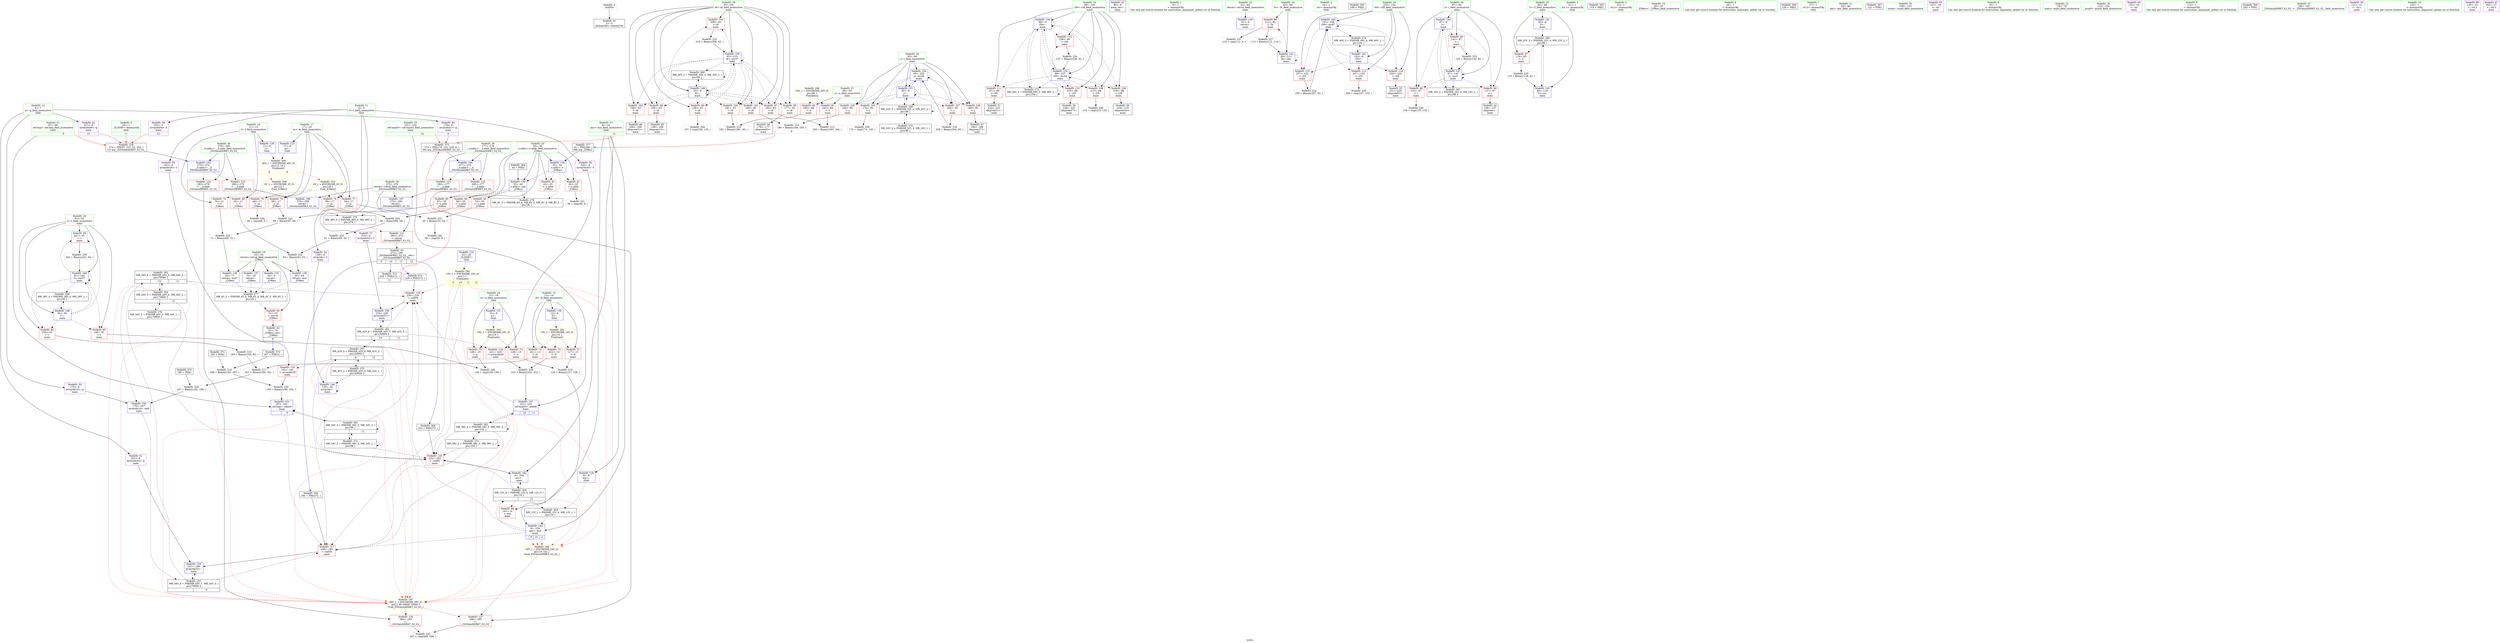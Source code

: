 digraph "SVFG" {
	label="SVFG";

	Node0x5634341278c0 [shape=record,color=grey,label="{NodeID: 0\nNullPtr}"];
	Node0x5634341278c0 -> Node0x56343414e6c0[style=solid];
	Node0x56343416ba00 [shape=record,color=black,label="{NodeID: 263\nMR_44V_4 = PHI(MR_44V_6, MR_44V_3, )\npts\{70000 \}\n|{|<s3>10|<s4>11}}"];
	Node0x56343416ba00 -> Node0x563434154690[style=dashed];
	Node0x56343416ba00 -> Node0x5634341560e0[style=dashed];
	Node0x56343416ba00 -> Node0x563434168900[style=dashed];
	Node0x56343416ba00:s3 -> Node0x563434173400[style=dashed,color=red];
	Node0x56343416ba00:s4 -> Node0x563434173400[style=dashed,color=red];
	Node0x56343414ed70 [shape=record,color=red,label="{NodeID: 97\n164\<--93\n\<--i8\nmain\n}"];
	Node0x56343414ed70 -> Node0x56343415a860[style=solid];
	Node0x56343413b9a0 [shape=record,color=green,label="{NodeID: 14\n11\<--12\nI\<--I_field_insensitive\nGlob }"];
	Node0x56343413b9a0 -> Node0x563434150dd0[style=solid];
	Node0x56343413b9a0 -> Node0x563434150ea0[style=solid];
	Node0x56343413b9a0 -> Node0x563434154ee0[style=solid];
	Node0x563434170000 [shape=record,color=black,label="{NodeID: 277\nMR_6V_3 = PHI(MR_6V_6, MR_6V_4, MR_6V_5, MR_6V_2, )\npts\{34 \}\n}"];
	Node0x563434170000 -> Node0x5634341516c0[style=dashed];
	Node0x56343414f8d0 [shape=record,color=red,label="{NodeID: 111\n231\<--99\n\<--i39\nmain\n}"];
	Node0x56343414f8d0 -> Node0x56343414ff30[style=solid];
	Node0x56343414dc30 [shape=record,color=green,label="{NodeID: 28\n91\<--92\nt\<--t_field_insensitive\nmain\n}"];
	Node0x56343414dc30 -> Node0x563434152150[style=solid];
	Node0x56343414dc30 -> Node0x563434152220[style=solid];
	Node0x56343414dc30 -> Node0x5634341522f0[style=solid];
	Node0x56343414dc30 -> Node0x563434155f40[style=solid];
	Node0x56343414dc30 -> Node0x563434156900[style=solid];
	Node0x56343418cf40 [shape=record,color=black,label="{NodeID: 374\n229 = PHI(272, )\n}"];
	Node0x56343418cf40 -> Node0x563434154690[style=solid];
	Node0x563434154b70 [shape=record,color=red,label="{NodeID: 125\n289\<--279\n\<--__b.addr\n_ZSt3minIiERKT_S2_S2_\n}"];
	Node0x563434154b70 -> Node0x563434156de0[style=solid];
	Node0x56343414e7c0 [shape=record,color=black,label="{NodeID: 42\n80\<--9\nmain_ret\<--\nmain\n}"];
	Node0x56343415b5e0 [shape=record,color=grey,label="{NodeID: 222\n71 = Binary(69, 70, )\n}"];
	Node0x56343415b5e0 -> Node0x5634341557f0[style=solid];
	Node0x5634341557f0 [shape=record,color=blue,label="{NodeID: 139\n33\<--71\nretval\<--mul7\n_Z3Reci\n}"];
	Node0x5634341557f0 -> Node0x563434170000[style=dashed];
	Node0x563434150340 [shape=record,color=purple,label="{NodeID: 56\n220\<--4\narrayidx45\<--f\nmain\n}"];
	Node0x563434150340 -> Node0x5634341545c0[style=solid];
	Node0x56343415cae0 [shape=record,color=grey,label="{NodeID: 236\n175 = cmp(174, 135, )\n}"];
	Node0x563434156350 [shape=record,color=blue,label="{NodeID: 153\n201\<--198\narrayidx32\<--\nmain\n}"];
	Node0x563434156350 -> Node0x563434169800[style=dashed];
	Node0x563434150ea0 [shape=record,color=red,label="{NodeID: 70\n70\<--11\n\<--I\n_Z3Reci\n}"];
	Node0x563434150ea0 -> Node0x56343415b5e0[style=solid];
	Node0x563434156eb0 [shape=record,color=blue,label="{NodeID: 167\n275\<--292\nretval\<--\n_ZSt3minIiERKT_S2_S2_\n}"];
	Node0x563434156eb0 -> Node0x563434170a00[style=dashed];
	Node0x563434151a00 [shape=record,color=red,label="{NodeID: 84\n58\<--35\n\<--x.addr\n_Z3Reci\n}"];
	Node0x563434151a00 -> Node0x56343415c060[style=solid];
	Node0x56343413bb60 [shape=record,color=green,label="{NodeID: 1\n9\<--1\n\<--dummyObj\nCan only get source location for instruction, argument, global var or function.}"];
	Node0x56343416bf00 [shape=record,color=black,label="{NodeID: 264\nMR_12V_2 = PHI(MR_12V_4, MR_12V_1, )\npts\{10 \}\n}"];
	Node0x56343416bf00 -> Node0x563434155c00[style=dashed];
	Node0x56343414ee40 [shape=record,color=red,label="{NodeID: 98\n168\<--93\n\<--i8\nmain\n}"];
	Node0x56343414ee40 -> Node0x56343414ea30[style=solid];
	Node0x56343414d260 [shape=record,color=green,label="{NodeID: 15\n13\<--14\nD\<--D_field_insensitive\nGlob }"];
	Node0x56343414d260 -> Node0x563434150f70[style=solid];
	Node0x56343414d260 -> Node0x563434151040[style=solid];
	Node0x56343414d260 -> Node0x563434151110[style=solid];
	Node0x56343414d260 -> Node0x563434154fe0[style=solid];
	Node0x563434170500 [shape=record,color=black,label="{NodeID: 278\nMR_8V_3 = PHI(MR_8V_4, MR_8V_4, MR_8V_4, MR_8V_2, )\npts\{36 \}\n}"];
	Node0x56343414f9a0 [shape=record,color=red,label="{NodeID: 112\n236\<--99\n\<--i39\nmain\n}"];
	Node0x56343414f9a0 -> Node0x56343415c7e0[style=solid];
	Node0x56343414dd00 [shape=record,color=green,label="{NodeID: 29\n93\<--94\ni8\<--i8_field_insensitive\nmain\n}"];
	Node0x56343414dd00 -> Node0x56343414eca0[style=solid];
	Node0x56343414dd00 -> Node0x56343414ed70[style=solid];
	Node0x56343414dd00 -> Node0x56343414ee40[style=solid];
	Node0x56343414dd00 -> Node0x56343414ef10[style=solid];
	Node0x56343414dd00 -> Node0x56343414efe0[style=solid];
	Node0x56343414dd00 -> Node0x56343414f0b0[style=solid];
	Node0x56343414dd00 -> Node0x56343414f180[style=solid];
	Node0x56343414dd00 -> Node0x56343414f250[style=solid];
	Node0x56343414dd00 -> Node0x563434156010[style=solid];
	Node0x56343414dd00 -> Node0x5634341564f0[style=solid];
	Node0x56343418d080 [shape=record,color=black,label="{NodeID: 375\n273 = PHI(179, 101, 228, 8, )\n0th arg _ZSt3minIiERKT_S2_S2_ }"];
	Node0x56343418d080 -> Node0x563434156c40[style=solid];
	Node0x5634341738f0 [shape=record,color=yellow,style=double,label="{NodeID: 292\n14V_1 = ENCHI(MR_14V_0)\npts\{14 \}\nFun[main]}"];
	Node0x5634341738f0 -> Node0x563434150f70[style=dashed];
	Node0x5634341738f0 -> Node0x563434151040[style=dashed];
	Node0x5634341738f0 -> Node0x563434151110[style=dashed];
	Node0x563434154c40 [shape=record,color=red,label="{NodeID: 126\n284\<--283\n\<--\n_ZSt3minIiERKT_S2_S2_\n}"];
	Node0x563434154c40 -> Node0x56343415d560[style=solid];
	Node0x56343414e890 [shape=record,color=black,label="{NodeID: 43\n31\<--74\n_Z3Reci_ret\<--\n_Z3Reci\n|{<s0>8}}"];
	Node0x56343414e890:s0 -> Node0x56343418cc30[style=solid,color=blue];
	Node0x56343415b760 [shape=record,color=grey,label="{NodeID: 223\n210 = Binary(209, 62, )\n}"];
	Node0x56343415b760 -> Node0x5634341564f0[style=solid];
	Node0x5634341558c0 [shape=record,color=blue,label="{NodeID: 140\n81\<--9\nretval\<--\nmain\n}"];
	Node0x563434150410 [shape=record,color=purple,label="{NodeID: 57\n233\<--4\narrayidx52\<--f\nmain\n}"];
	Node0x563434150410 -> Node0x563434156760[style=solid];
	Node0x56343415cc60 [shape=record,color=grey,label="{NodeID: 237\n116 = cmp(112, 9, )\n}"];
	Node0x563434156420 [shape=record,color=blue,label="{NodeID: 154\n95\<--205\nj\<--inc34\nmain\n}"];
	Node0x563434156420 -> Node0x56343414f320[style=dashed];
	Node0x563434156420 -> Node0x56343414f3f0[style=dashed];
	Node0x563434156420 -> Node0x56343414f4c0[style=dashed];
	Node0x563434156420 -> Node0x56343414f590[style=dashed];
	Node0x563434156420 -> Node0x5634341561b0[style=dashed];
	Node0x563434156420 -> Node0x563434156420[style=dashed];
	Node0x563434156420 -> Node0x563434167000[style=dashed];
	Node0x563434150f70 [shape=record,color=red,label="{NodeID: 71\n127\<--13\n\<--D\nmain\n}"];
	Node0x563434150f70 -> Node0x56343415b160[style=solid];
	Node0x563434151ad0 [shape=record,color=red,label="{NodeID: 85\n67\<--35\n\<--x.addr\n_Z3Reci\n}"];
	Node0x563434151ad0 -> Node0x56343415b460[style=solid];
	Node0x56343413b5b0 [shape=record,color=green,label="{NodeID: 2\n19\<--1\n.str\<--dummyObj\nGlob }"];
	Node0x56343414ef10 [shape=record,color=red,label="{NodeID: 99\n177\<--93\n\<--i8\nmain\n}"];
	Node0x56343414ef10 -> Node0x56343414eb00[style=solid];
	Node0x56343414d2f0 [shape=record,color=green,label="{NodeID: 16\n15\<--16\nn\<--n_field_insensitive\nGlob }"];
	Node0x56343414d2f0 -> Node0x5634341511e0[style=solid];
	Node0x56343414d2f0 -> Node0x5634341512b0[style=solid];
	Node0x56343414d2f0 -> Node0x5634341550e0[style=solid];
	Node0x563433ec6de0 [shape=record,color=black,label="{NodeID: 362\n108 = PHI()\n}"];
	Node0x563434170a00 [shape=record,color=black,label="{NodeID: 279\nMR_48V_3 = PHI(MR_48V_4, MR_48V_2, )\npts\{276 \}\n}"];
	Node0x563434170a00 -> Node0x563434154830[style=dashed];
	Node0x56343414fa70 [shape=record,color=red,label="{NodeID: 113\n247\<--103\n\<--i59\nmain\n}"];
	Node0x56343414fa70 -> Node0x56343415d860[style=solid];
	Node0x56343414ddd0 [shape=record,color=green,label="{NodeID: 30\n95\<--96\nj\<--j_field_insensitive\nmain\n}"];
	Node0x56343414ddd0 -> Node0x56343414f320[style=solid];
	Node0x56343414ddd0 -> Node0x56343414f3f0[style=solid];
	Node0x56343414ddd0 -> Node0x56343414f4c0[style=solid];
	Node0x56343414ddd0 -> Node0x56343414f590[style=solid];
	Node0x56343414ddd0 -> Node0x5634341561b0[style=solid];
	Node0x56343414ddd0 -> Node0x563434156420[style=solid];
	Node0x56343418d430 [shape=record,color=black,label="{NodeID: 376\n274 = PHI(97, 227, 25, 252, )\n1st arg _ZSt3minIiERKT_S2_S2_ }"];
	Node0x56343418d430 -> Node0x563434156d10[style=solid];
	Node0x5634341739d0 [shape=record,color=yellow,style=double,label="{NodeID: 293\n16V_1 = ENCHI(MR_16V_0)\npts\{16 \}\nFun[main]}"];
	Node0x5634341739d0 -> Node0x5634341511e0[style=dashed];
	Node0x5634341739d0 -> Node0x5634341512b0[style=dashed];
	Node0x563434154d10 [shape=record,color=red,label="{NodeID: 127\n286\<--285\n\<--\n_ZSt3minIiERKT_S2_S2_\n}"];
	Node0x563434154d10 -> Node0x56343415d560[style=solid];
	Node0x56343414e960 [shape=record,color=black,label="{NodeID: 44\n138\<--137\nidxprom\<--\nmain\n}"];
	Node0x56343415b8e0 [shape=record,color=grey,label="{NodeID: 224\n258 = Binary(257, 62, )\n}"];
	Node0x56343415b8e0 -> Node0x563434156b70[style=solid];
	Node0x563434155990 [shape=record,color=blue,label="{NodeID: 141\n85\<--9\nT\<--\nmain\n}"];
	Node0x563434155990 -> Node0x56343416c900[style=dashed];
	Node0x5634341504e0 [shape=record,color=purple,label="{NodeID: 58\n252\<--4\narrayidx64\<--f\nmain\n|{<s0>12}}"];
	Node0x5634341504e0:s0 -> Node0x56343418d430[style=solid,color=red];
	Node0x56343415cde0 [shape=record,color=grey,label="{NodeID: 238\n216 = cmp(215, 135, )\n}"];
	Node0x5634341564f0 [shape=record,color=blue,label="{NodeID: 155\n93\<--210\ni8\<--inc37\nmain\n}"];
	Node0x5634341564f0 -> Node0x56343414eca0[style=dashed];
	Node0x5634341564f0 -> Node0x56343414ed70[style=dashed];
	Node0x5634341564f0 -> Node0x56343414ee40[style=dashed];
	Node0x5634341564f0 -> Node0x56343414ef10[style=dashed];
	Node0x5634341564f0 -> Node0x56343414efe0[style=dashed];
	Node0x5634341564f0 -> Node0x56343414f0b0[style=dashed];
	Node0x5634341564f0 -> Node0x56343414f180[style=dashed];
	Node0x5634341564f0 -> Node0x56343414f250[style=dashed];
	Node0x5634341564f0 -> Node0x563434156010[style=dashed];
	Node0x5634341564f0 -> Node0x5634341564f0[style=dashed];
	Node0x5634341564f0 -> Node0x56343416d800[style=dashed];
	Node0x563434151040 [shape=record,color=red,label="{NodeID: 72\n161\<--13\n\<--D\nmain\n}"];
	Node0x563434151040 -> Node0x56343415ae60[style=solid];
	Node0x563434151ba0 [shape=record,color=red,label="{NodeID: 86\n112\<--83\n\<--Te\nmain\n}"];
	Node0x563434151ba0 -> Node0x56343415bd60[style=solid];
	Node0x563434151ba0 -> Node0x56343415cc60[style=solid];
	Node0x56343413b2f0 [shape=record,color=green,label="{NodeID: 3\n21\<--1\n.str.1\<--dummyObj\nGlob }"];
	Node0x56343416c900 [shape=record,color=black,label="{NodeID: 266\nMR_22V_3 = PHI(MR_22V_4, MR_22V_2, )\npts\{86 \}\n}"];
	Node0x56343416c900 -> Node0x563434151c70[style=dashed];
	Node0x56343416c900 -> Node0x563434155b30[style=dashed];
	Node0x56343414efe0 [shape=record,color=red,label="{NodeID: 100\n181\<--93\n\<--i8\nmain\n}"];
	Node0x56343414efe0 -> Node0x56343415a6e0[style=solid];
	Node0x56343414d380 [shape=record,color=green,label="{NodeID: 17\n17\<--18\nm\<--m_field_insensitive\nGlob }"];
	Node0x56343414d380 -> Node0x563434151380[style=solid];
	Node0x56343414d380 -> Node0x563434151450[style=solid];
	Node0x56343414d380 -> Node0x563434151520[style=solid];
	Node0x56343414d380 -> Node0x5634341515f0[style=solid];
	Node0x56343414d380 -> Node0x5634341551e0[style=solid];
	Node0x56343418c2d0 [shape=record,color=black,label="{NodeID: 363\n153 = PHI()\n}"];
	Node0x56343414fb40 [shape=record,color=red,label="{NodeID: 114\n250\<--103\n\<--i59\nmain\n}"];
	Node0x56343414fb40 -> Node0x563434150000[style=solid];
	Node0x56343414dea0 [shape=record,color=green,label="{NodeID: 31\n97\<--98\nref.tmp\<--ref.tmp_field_insensitive\nmain\n|{|<s1>9}}"];
	Node0x56343414dea0 -> Node0x563434156280[style=solid];
	Node0x56343414dea0:s1 -> Node0x56343418d430[style=solid,color=red];
	Node0x56343418d630 [shape=record,color=black,label="{NodeID: 377\n32 = PHI(186, )\n0th arg _Z3Reci }"];
	Node0x56343418d630 -> Node0x5634341553e0[style=solid];
	Node0x563434154de0 [shape=record,color=blue,label="{NodeID: 128\n8\<--9\nans\<--\nGlob }"];
	Node0x563434154de0 -> Node0x56343416bf00[style=dashed];
	Node0x56343414ea30 [shape=record,color=black,label="{NodeID: 45\n169\<--168\nidxprom15\<--\nmain\n}"];
	Node0x5634341746f0 [shape=record,color=yellow,style=double,label="{NodeID: 308\n46V_1 = ENCHI(MR_46V_0)\npts\{12 18 \}\nFun[main]|{<s0>8|<s1>8}}"];
	Node0x5634341746f0:s0 -> Node0x56343416ac00[style=dashed,color=red];
	Node0x5634341746f0:s1 -> Node0x56343416ad10[style=dashed,color=red];
	Node0x56343415ba60 [shape=record,color=grey,label="{NodeID: 225\n193 = Binary(188, 192, )\n}"];
	Node0x56343415ba60 -> Node0x563434156280[style=solid];
	Node0x563434155a60 [shape=record,color=blue,label="{NodeID: 142\n83\<--113\nTe\<--dec\nmain\n}"];
	Node0x563434155a60 -> Node0x563434151ba0[style=dashed];
	Node0x563434155a60 -> Node0x563434155a60[style=dashed];
	Node0x5634341505b0 [shape=record,color=purple,label="{NodeID: 59\n170\<--6\narrayidx16\<--g\nmain\n}"];
	Node0x5634341505b0 -> Node0x5634341560e0[style=solid];
	Node0x56343415cf60 [shape=record,color=grey,label="{NodeID: 239\n134 = cmp(133, 135, )\n}"];
	Node0x5634341565c0 [shape=record,color=blue,label="{NodeID: 156\n99\<--9\ni39\<--\nmain\n}"];
	Node0x5634341565c0 -> Node0x56343414f660[style=dashed];
	Node0x5634341565c0 -> Node0x56343414f730[style=dashed];
	Node0x5634341565c0 -> Node0x56343414f800[style=dashed];
	Node0x5634341565c0 -> Node0x56343414f8d0[style=dashed];
	Node0x5634341565c0 -> Node0x56343414f9a0[style=dashed];
	Node0x5634341565c0 -> Node0x5634341565c0[style=dashed];
	Node0x5634341565c0 -> Node0x563434156830[style=dashed];
	Node0x5634341565c0 -> Node0x56343416e700[style=dashed];
	Node0x563434151110 [shape=record,color=red,label="{NodeID: 73\n222\<--13\n\<--D\nmain\n}"];
	Node0x563434151110 -> Node0x56343415bee0[style=solid];
	Node0x563434168400 [shape=record,color=black,label="{NodeID: 253\nMR_42V_5 = PHI(MR_42V_6, MR_42V_3, )\npts\{50000 \}\n|{|<s5>9|<s6>12}}"];
	Node0x563434168400 -> Node0x563434154420[style=dashed];
	Node0x563434168400 -> Node0x5634341544f0[style=dashed];
	Node0x563434168400 -> Node0x563434154760[style=dashed];
	Node0x563434168400 -> Node0x56343416f600[style=dashed];
	Node0x563434168400 -> Node0x563434171900[style=dashed];
	Node0x563434168400:s5 -> Node0x563434173400[style=dashed,color=red];
	Node0x563434168400:s6 -> Node0x563434173400[style=dashed,color=red];
	Node0x563434151c70 [shape=record,color=red,label="{NodeID: 87\n118\<--85\n\<--T\nmain\n}"];
	Node0x563434151c70 -> Node0x56343415b2e0[style=solid];
	Node0x56343413b380 [shape=record,color=green,label="{NodeID: 4\n23\<--1\n.str.2\<--dummyObj\nGlob }"];
	Node0x56343416ce00 [shape=record,color=black,label="{NodeID: 267\nMR_24V_2 = PHI(MR_24V_4, MR_24V_1, )\npts\{88 \}\n}"];
	Node0x56343416ce00 -> Node0x563434155cd0[style=dashed];
	Node0x56343414f0b0 [shape=record,color=red,label="{NodeID: 101\n185\<--93\n\<--i8\nmain\n}"];
	Node0x56343414f0b0 -> Node0x56343415a9e0[style=solid];
	Node0x56343414d410 [shape=record,color=green,label="{NodeID: 18\n29\<--30\n_Z3Reci\<--_Z3Reci_field_insensitive\n}"];
	Node0x56343418c3d0 [shape=record,color=black,label="{NodeID: 364\n44 = PHI()\n}"];
	Node0x56343418c3d0 -> Node0x563434155580[style=solid];
	Node0x563434171400 [shape=record,color=black,label="{NodeID: 281\nMR_38V_4 = PHI(MR_38V_5, MR_38V_3, )\npts\{102 \}\n}"];
	Node0x563434171400 -> Node0x5634341544f0[style=dashed];
	Node0x563434171400 -> Node0x563434154760[style=dashed];
	Node0x563434171400 -> Node0x563434156690[style=dashed];
	Node0x563434171400 -> Node0x56343416ec00[style=dashed];
	Node0x563434171400 -> Node0x563434171400[style=dashed];
	Node0x56343414fc10 [shape=record,color=red,label="{NodeID: 115\n257\<--103\n\<--i59\nmain\n}"];
	Node0x56343414fc10 -> Node0x56343415b8e0[style=solid];
	Node0x56343414df70 [shape=record,color=green,label="{NodeID: 32\n99\<--100\ni39\<--i39_field_insensitive\nmain\n}"];
	Node0x56343414df70 -> Node0x56343414f660[style=solid];
	Node0x56343414df70 -> Node0x56343414f730[style=solid];
	Node0x56343414df70 -> Node0x56343414f800[style=solid];
	Node0x56343414df70 -> Node0x56343414f8d0[style=solid];
	Node0x56343414df70 -> Node0x56343414f9a0[style=solid];
	Node0x56343414df70 -> Node0x5634341565c0[style=solid];
	Node0x56343414df70 -> Node0x563434156830[style=solid];
	Node0x56343415a6e0 [shape=record,color=grey,label="{NodeID: 212\n182 = Binary(180, 181, )\n}"];
	Node0x563434154ee0 [shape=record,color=blue,label="{NodeID: 129\n11\<--9\nI\<--\nGlob }"];
	Node0x563434154ee0 -> Node0x5634341746f0[style=dashed];
	Node0x56343414eb00 [shape=record,color=black,label="{NodeID: 46\n178\<--177\nidxprom20\<--\nmain\n}"];
	Node0x56343416ac00 [shape=record,color=yellow,style=double,label="{NodeID: 309\n2V_1 = ENCHI(MR_2V_0)\npts\{12 \}\nFun[_Z3Reci]}"];
	Node0x56343416ac00 -> Node0x563434150dd0[style=dashed];
	Node0x56343416ac00 -> Node0x563434150ea0[style=dashed];
	Node0x56343415bbe0 [shape=record,color=grey,label="{NodeID: 226\n167 = Binary(162, 166, )\n}"];
	Node0x56343415bbe0 -> Node0x5634341560e0[style=solid];
	Node0x563434155b30 [shape=record,color=blue,label="{NodeID: 143\n85\<--119\nT\<--inc\nmain\n}"];
	Node0x563434155b30 -> Node0x56343416c900[style=dashed];
	Node0x563434150680 [shape=record,color=purple,label="{NodeID: 60\n179\<--6\narrayidx21\<--g\nmain\n|{<s0>9}}"];
	Node0x563434150680:s0 -> Node0x56343418d080[style=solid,color=red];
	Node0x56343415d0e0 [shape=record,color=grey,label="{NodeID: 240\n49 = cmp(48, 9, )\n}"];
	Node0x563434156690 [shape=record,color=blue,label="{NodeID: 157\n101\<--223\nref.tmp43\<--add46\nmain\n|{|<s2>10|<s3>11}}"];
	Node0x563434156690 -> Node0x563434154690[style=dashed];
	Node0x563434156690 -> Node0x563434171400[style=dashed];
	Node0x563434156690:s2 -> Node0x563434173320[style=dashed,color=red];
	Node0x563434156690:s3 -> Node0x563434173320[style=dashed,color=red];
	Node0x5634341511e0 [shape=record,color=red,label="{NodeID: 74\n128\<--15\n\<--n\nmain\n}"];
	Node0x5634341511e0 -> Node0x56343415b160[style=solid];
	Node0x563434168900 [shape=record,color=black,label="{NodeID: 254\nMR_44V_3 = PHI(MR_44V_4, MR_44V_2, )\npts\{70000 \}\n|{|<s3>12}}"];
	Node0x563434168900 -> Node0x563434154760[style=dashed];
	Node0x563434168900 -> Node0x56343416ba00[style=dashed];
	Node0x563434168900 -> Node0x56343416fb00[style=dashed];
	Node0x563434168900:s3 -> Node0x563434173400[style=dashed,color=red];
	Node0x563434151d40 [shape=record,color=red,label="{NodeID: 88\n133\<--87\n\<--i\nmain\n}"];
	Node0x563434151d40 -> Node0x56343415cf60[style=solid];
	Node0x56343413b410 [shape=record,color=green,label="{NodeID: 5\n25\<--1\n_ZL3INF\<--dummyObj\nGlob |{<s0>11}}"];
	Node0x56343413b410:s0 -> Node0x56343418d430[style=solid,color=red];
	Node0x56343416d300 [shape=record,color=black,label="{NodeID: 268\nMR_28V_2 = PHI(MR_28V_4, MR_28V_1, )\npts\{92 \}\n}"];
	Node0x56343416d300 -> Node0x563434155f40[style=dashed];
	Node0x56343414f180 [shape=record,color=red,label="{NodeID: 102\n199\<--93\n\<--i8\nmain\n}"];
	Node0x56343414f180 -> Node0x56343414fcc0[style=solid];
	Node0x56343414d4e0 [shape=record,color=green,label="{NodeID: 19\n33\<--34\nretval\<--retval_field_insensitive\n_Z3Reci\n}"];
	Node0x56343414d4e0 -> Node0x5634341516c0[style=solid];
	Node0x56343414d4e0 -> Node0x5634341554b0[style=solid];
	Node0x56343414d4e0 -> Node0x563434155650[style=solid];
	Node0x56343414d4e0 -> Node0x563434155720[style=solid];
	Node0x56343414d4e0 -> Node0x5634341557f0[style=solid];
	Node0x56343418c530 [shape=record,color=black,label="{NodeID: 365\n195 = PHI(272, )\n}"];
	Node0x56343418c530 -> Node0x5634341544f0[style=solid];
	Node0x563434171900 [shape=record,color=black,label="{NodeID: 282\nMR_42V_6 = PHI(MR_42V_7, MR_42V_5, )\npts\{50000 \}\n|{|<s4>10|<s5>11}}"];
	Node0x563434171900 -> Node0x5634341545c0[style=dashed];
	Node0x563434171900 -> Node0x563434154690[style=dashed];
	Node0x563434171900 -> Node0x563434156760[style=dashed];
	Node0x563434171900 -> Node0x563434168400[style=dashed];
	Node0x563434171900:s4 -> Node0x563434173400[style=dashed,color=red];
	Node0x563434171900:s5 -> Node0x563434173400[style=dashed,color=red];
	Node0x563434154420 [shape=record,color=red,label="{NodeID: 116\n192\<--191\n\<--arrayidx28\nmain\n}"];
	Node0x563434154420 -> Node0x56343415ba60[style=solid];
	Node0x56343414e040 [shape=record,color=green,label="{NodeID: 33\n101\<--102\nref.tmp43\<--ref.tmp43_field_insensitive\nmain\n|{|<s1>10}}"];
	Node0x56343414e040 -> Node0x563434156690[style=solid];
	Node0x56343414e040:s1 -> Node0x56343418d080[style=solid,color=red];
	Node0x56343415a860 [shape=record,color=grey,label="{NodeID: 213\n165 = Binary(163, 164, )\n}"];
	Node0x563434154fe0 [shape=record,color=blue,label="{NodeID: 130\n13\<--9\nD\<--\nGlob }"];
	Node0x563434154fe0 -> Node0x5634341738f0[style=dashed];
	Node0x56343414ebd0 [shape=record,color=black,label="{NodeID: 47\n190\<--189\nidxprom27\<--\nmain\n}"];
	Node0x56343416ad10 [shape=record,color=yellow,style=double,label="{NodeID: 310\n4V_1 = ENCHI(MR_4V_0)\npts\{18 \}\nFun[_Z3Reci]}"];
	Node0x56343416ad10 -> Node0x563434151380[style=dashed];
	Node0x56343416ad10 -> Node0x563434151450[style=dashed];
	Node0x56343416ad10 -> Node0x563434151520[style=dashed];
	Node0x56343416ad10 -> Node0x5634341515f0[style=dashed];
	Node0x56343415bd60 [shape=record,color=grey,label="{NodeID: 227\n113 = Binary(112, 114, )\n}"];
	Node0x56343415bd60 -> Node0x563434155a60[style=solid];
	Node0x563434155c00 [shape=record,color=blue,label="{NodeID: 144\n8\<--129\nans\<--mul\nmain\n|{|<s3>9|<s4>10|<s5>11}}"];
	Node0x563434155c00 -> Node0x5634341544f0[style=dashed];
	Node0x563434155c00 -> Node0x563434154690[style=dashed];
	Node0x563434155c00 -> Node0x563434169d00[style=dashed];
	Node0x563434155c00:s3 -> Node0x563434173320[style=dashed,color=red];
	Node0x563434155c00:s4 -> Node0x563434173320[style=dashed,color=red];
	Node0x563434155c00:s5 -> Node0x563434173320[style=dashed,color=red];
	Node0x563434150750 [shape=record,color=purple,label="{NodeID: 61\n201\<--6\narrayidx32\<--g\nmain\n}"];
	Node0x563434150750 -> Node0x563434156350[style=solid];
	Node0x56343415d260 [shape=record,color=grey,label="{NodeID: 241\n39 = cmp(38, 9, )\n}"];
	Node0x563434156760 [shape=record,color=blue,label="{NodeID: 158\n233\<--230\narrayidx52\<--\nmain\n}"];
	Node0x563434156760 -> Node0x563434171900[style=dashed];
	Node0x5634341512b0 [shape=record,color=red,label="{NodeID: 75\n149\<--15\n\<--n\nmain\n}"];
	Node0x5634341512b0 -> Node0x56343415d9e0[style=solid];
	Node0x563434151e10 [shape=record,color=red,label="{NodeID: 89\n137\<--87\n\<--i\nmain\n}"];
	Node0x563434151e10 -> Node0x56343414e960[style=solid];
	Node0x563434139fd0 [shape=record,color=green,label="{NodeID: 6\n26\<--1\n\<--dummyObj\nCan only get source location for instruction, argument, global var or function.}"];
	Node0x56343416d800 [shape=record,color=black,label="{NodeID: 269\nMR_30V_2 = PHI(MR_30V_3, MR_30V_1, )\npts\{94 \}\n}"];
	Node0x56343416d800 -> Node0x563434156010[style=dashed];
	Node0x56343416d800 -> Node0x56343416d800[style=dashed];
	Node0x56343414f250 [shape=record,color=red,label="{NodeID: 103\n209\<--93\n\<--i8\nmain\n}"];
	Node0x56343414f250 -> Node0x56343415b760[style=solid];
	Node0x56343414d5b0 [shape=record,color=green,label="{NodeID: 20\n35\<--36\nx.addr\<--x.addr_field_insensitive\n_Z3Reci\n}"];
	Node0x56343414d5b0 -> Node0x563434151790[style=solid];
	Node0x56343414d5b0 -> Node0x563434151860[style=solid];
	Node0x56343414d5b0 -> Node0x563434151930[style=solid];
	Node0x56343414d5b0 -> Node0x563434151a00[style=solid];
	Node0x56343414d5b0 -> Node0x563434151ad0[style=solid];
	Node0x56343414d5b0 -> Node0x5634341553e0[style=solid];
	Node0x56343414d5b0 -> Node0x563434155580[style=solid];
	Node0x56343418c6c0 [shape=record,color=black,label="{NodeID: 366\n126 = PHI()\n}"];
	Node0x5634341544f0 [shape=record,color=red,label="{NodeID: 117\n198\<--195\n\<--call30\nmain\n}"];
	Node0x5634341544f0 -> Node0x563434156350[style=solid];
	Node0x56343414e110 [shape=record,color=green,label="{NodeID: 34\n103\<--104\ni59\<--i59_field_insensitive\nmain\n}"];
	Node0x56343414e110 -> Node0x56343414fa70[style=solid];
	Node0x56343414e110 -> Node0x56343414fb40[style=solid];
	Node0x56343414e110 -> Node0x56343414fc10[style=solid];
	Node0x56343414e110 -> Node0x5634341569d0[style=solid];
	Node0x56343414e110 -> Node0x563434156b70[style=solid];
	Node0x56343415a9e0 [shape=record,color=grey,label="{NodeID: 214\n186 = Binary(184, 185, )\n|{<s0>8}}"];
	Node0x56343415a9e0:s0 -> Node0x56343418d630[style=solid,color=red];
	Node0x5634341550e0 [shape=record,color=blue,label="{NodeID: 131\n15\<--9\nn\<--\nGlob }"];
	Node0x5634341550e0 -> Node0x5634341739d0[style=dashed];
	Node0x56343414fcc0 [shape=record,color=black,label="{NodeID: 48\n200\<--199\nidxprom31\<--\nmain\n}"];
	Node0x56343415bee0 [shape=record,color=grey,label="{NodeID: 228\n223 = Binary(221, 222, )\n}"];
	Node0x56343415bee0 -> Node0x563434156690[style=solid];
	Node0x563434155cd0 [shape=record,color=blue,label="{NodeID: 145\n87\<--9\ni\<--\nmain\n}"];
	Node0x563434155cd0 -> Node0x563434151d40[style=dashed];
	Node0x563434155cd0 -> Node0x563434151e10[style=dashed];
	Node0x563434155cd0 -> Node0x563434151ee0[style=dashed];
	Node0x563434155cd0 -> Node0x563434155e70[style=dashed];
	Node0x563434155cd0 -> Node0x56343416ce00[style=dashed];
	Node0x563434150820 [shape=record,color=purple,label="{NodeID: 62\n227\<--6\narrayidx48\<--g\nmain\n|{<s0>10}}"];
	Node0x563434150820:s0 -> Node0x56343418d430[style=solid,color=red];
	Node0x56343415d3e0 [shape=record,color=grey,label="{NodeID: 242\n56 = cmp(55, 9, )\n}"];
	Node0x563434156830 [shape=record,color=blue,label="{NodeID: 159\n99\<--237\ni39\<--inc54\nmain\n}"];
	Node0x563434156830 -> Node0x56343414f660[style=dashed];
	Node0x563434156830 -> Node0x56343414f730[style=dashed];
	Node0x563434156830 -> Node0x56343414f800[style=dashed];
	Node0x563434156830 -> Node0x56343414f8d0[style=dashed];
	Node0x563434156830 -> Node0x56343414f9a0[style=dashed];
	Node0x563434156830 -> Node0x5634341565c0[style=dashed];
	Node0x563434156830 -> Node0x563434156830[style=dashed];
	Node0x563434156830 -> Node0x56343416e700[style=dashed];
	Node0x563434151380 [shape=record,color=red,label="{NodeID: 76\n48\<--17\n\<--m\n_Z3Reci\n}"];
	Node0x563434151380 -> Node0x56343415d0e0[style=solid];
	Node0x563434151ee0 [shape=record,color=red,label="{NodeID: 90\n142\<--87\n\<--i\nmain\n}"];
	Node0x563434151ee0 -> Node0x56343415c660[style=solid];
	Node0x56343413a060 [shape=record,color=green,label="{NodeID: 7\n27\<--1\n.str.3\<--dummyObj\nGlob }"];
	Node0x56343416dd00 [shape=record,color=black,label="{NodeID: 270\nMR_32V_2 = PHI(MR_32V_3, MR_32V_1, )\npts\{96 \}\n}"];
	Node0x56343416dd00 -> Node0x563434167000[style=dashed];
	Node0x56343414f320 [shape=record,color=red,label="{NodeID: 104\n174\<--95\n\<--j\nmain\n}"];
	Node0x56343414f320 -> Node0x56343415cae0[style=solid];
	Node0x56343414d680 [shape=record,color=green,label="{NodeID: 21\n45\<--46\nabs\<--abs_field_insensitive\n}"];
	Node0x56343418c790 [shape=record,color=black,label="{NodeID: 367\n122 = PHI()\n}"];
	Node0x5634341545c0 [shape=record,color=red,label="{NodeID: 118\n221\<--220\n\<--arrayidx45\nmain\n}"];
	Node0x5634341545c0 -> Node0x56343415bee0[style=solid];
	Node0x56343414e1e0 [shape=record,color=green,label="{NodeID: 35\n109\<--110\nscanf\<--scanf_field_insensitive\n}"];
	Node0x563434173e30 [shape=record,color=yellow,style=double,label="{NodeID: 298\n26V_1 = ENCHI(MR_26V_0)\npts\{90 \}\nFun[main]}"];
	Node0x563434173e30 -> Node0x563434151fb0[style=dashed];
	Node0x563434173e30 -> Node0x563434152080[style=dashed];
	Node0x56343415ab60 [shape=record,color=grey,label="{NodeID: 215\n160 = Binary(159, 62, )\n}"];
	Node0x56343415ab60 -> Node0x56343415ae60[style=solid];
	Node0x5634341551e0 [shape=record,color=blue,label="{NodeID: 132\n17\<--9\nm\<--\nGlob }"];
	Node0x5634341551e0 -> Node0x5634341746f0[style=dashed];
	Node0x56343414fd90 [shape=record,color=black,label="{NodeID: 49\n219\<--218\nidxprom44\<--\nmain\n}"];
	Node0x56343415c060 [shape=record,color=grey,label="{NodeID: 229\n60 = Binary(58, 59, )\n}"];
	Node0x56343415c060 -> Node0x56343415c1e0[style=solid];
	Node0x563434155da0 [shape=record,color=blue,label="{NodeID: 146\n139\<--26\narrayidx\<--\nmain\n}"];
	Node0x563434155da0 -> Node0x563434155da0[style=dashed];
	Node0x563434155da0 -> Node0x563434168400[style=dashed];
	Node0x5634341508f0 [shape=record,color=purple,label="{NodeID: 63\n107\<--19\n\<--.str\nmain\n}"];
	Node0x56343415d560 [shape=record,color=grey,label="{NodeID: 243\n287 = cmp(284, 286, )\n}"];
	Node0x563434156900 [shape=record,color=blue,label="{NodeID: 160\n91\<--242\nt\<--inc57\nmain\n}"];
	Node0x563434156900 -> Node0x563434152150[style=dashed];
	Node0x563434156900 -> Node0x563434152220[style=dashed];
	Node0x563434156900 -> Node0x5634341522f0[style=dashed];
	Node0x563434156900 -> Node0x563434156900[style=dashed];
	Node0x563434156900 -> Node0x56343416d300[style=dashed];
	Node0x563434151450 [shape=record,color=red,label="{NodeID: 77\n54\<--17\n\<--m\n_Z3Reci\n}"];
	Node0x563434151450 -> Node0x56343415c360[style=solid];
	Node0x563434169800 [shape=record,color=black,label="{NodeID: 257\nMR_44V_6 = PHI(MR_44V_7, MR_44V_5, )\npts\{70000 \}\n|{|<s3>9}}"];
	Node0x563434169800 -> Node0x5634341544f0[style=dashed];
	Node0x563434169800 -> Node0x563434156350[style=dashed];
	Node0x563434169800 -> Node0x56343416ba00[style=dashed];
	Node0x563434169800:s3 -> Node0x563434173400[style=dashed,color=red];
	Node0x563434151fb0 [shape=record,color=red,label="{NodeID: 91\n163\<--89\n\<--x\nmain\n}"];
	Node0x563434151fb0 -> Node0x56343415a860[style=solid];
	Node0x56343413a0f0 [shape=record,color=green,label="{NodeID: 8\n62\<--1\n\<--dummyObj\nCan only get source location for instruction, argument, global var or function.}"];
	Node0x56343416e200 [shape=record,color=black,label="{NodeID: 271\nMR_34V_2 = PHI(MR_34V_3, MR_34V_1, )\npts\{98 \}\n}"];
	Node0x56343416e200 -> Node0x563434154760[style=dashed];
	Node0x56343416e200 -> Node0x56343416b500[style=dashed];
	Node0x56343416e200 -> Node0x56343416e200[style=dashed];
	Node0x56343414f3f0 [shape=record,color=red,label="{NodeID: 105\n184\<--95\n\<--j\nmain\n}"];
	Node0x56343414f3f0 -> Node0x56343415a9e0[style=solid];
	Node0x56343414d750 [shape=record,color=green,label="{NodeID: 22\n78\<--79\nmain\<--main_field_insensitive\n}"];
	Node0x56343418c860 [shape=record,color=black,label="{NodeID: 368\n253 = PHI(272, )\n}"];
	Node0x56343418c860 -> Node0x563434154760[style=solid];
	Node0x563434154690 [shape=record,color=red,label="{NodeID: 119\n230\<--229\n\<--call50\nmain\n}"];
	Node0x563434154690 -> Node0x563434156760[style=solid];
	Node0x56343414e2b0 [shape=record,color=green,label="{NodeID: 36\n123\<--124\nprintf\<--printf_field_insensitive\n}"];
	Node0x56343415ace0 [shape=record,color=grey,label="{NodeID: 216\n188 = Binary(183, 187, )\n}"];
	Node0x56343415ace0 -> Node0x56343415ba60[style=solid];
	Node0x5634341552e0 [shape=record,color=blue,label="{NodeID: 133\n25\<--26\n_ZL3INF\<--\nGlob }"];
	Node0x5634341552e0 -> Node0x563434173700[style=dashed];
	Node0x56343414fe60 [shape=record,color=black,label="{NodeID: 50\n226\<--225\nidxprom47\<--\nmain\n}"];
	Node0x56343415c1e0 [shape=record,color=grey,label="{NodeID: 230\n61 = Binary(60, 62, )\n}"];
	Node0x56343415c1e0 -> Node0x56343415c4e0[style=solid];
	Node0x563434155e70 [shape=record,color=blue,label="{NodeID: 147\n87\<--143\ni\<--inc3\nmain\n}"];
	Node0x563434155e70 -> Node0x563434151d40[style=dashed];
	Node0x563434155e70 -> Node0x563434151e10[style=dashed];
	Node0x563434155e70 -> Node0x563434151ee0[style=dashed];
	Node0x563434155e70 -> Node0x563434155e70[style=dashed];
	Node0x563434155e70 -> Node0x56343416ce00[style=dashed];
	Node0x5634341509c0 [shape=record,color=purple,label="{NodeID: 64\n152\<--19\n\<--.str\nmain\n}"];
	Node0x56343415d6e0 [shape=record,color=grey,label="{NodeID: 244\n157 = cmp(156, 135, )\n}"];
	Node0x5634341569d0 [shape=record,color=blue,label="{NodeID: 161\n103\<--9\ni59\<--\nmain\n}"];
	Node0x5634341569d0 -> Node0x56343414fa70[style=dashed];
	Node0x5634341569d0 -> Node0x56343414fb40[style=dashed];
	Node0x5634341569d0 -> Node0x56343414fc10[style=dashed];
	Node0x5634341569d0 -> Node0x563434156b70[style=dashed];
	Node0x5634341569d0 -> Node0x56343416f100[style=dashed];
	Node0x563434151520 [shape=record,color=red,label="{NodeID: 78\n59\<--17\n\<--m\n_Z3Reci\n}"];
	Node0x563434151520 -> Node0x56343415c060[style=solid];
	Node0x563434169d00 [shape=record,color=black,label="{NodeID: 258\nMR_12V_4 = PHI(MR_12V_5, MR_12V_3, )\npts\{10 \}\n|{|<s4>12}}"];
	Node0x563434169d00 -> Node0x563434150d00[style=dashed];
	Node0x563434169d00 -> Node0x563434154760[style=dashed];
	Node0x563434169d00 -> Node0x563434156aa0[style=dashed];
	Node0x563434169d00 -> Node0x56343416bf00[style=dashed];
	Node0x563434169d00:s4 -> Node0x563434173320[style=dashed,color=red];
	Node0x563434152080 [shape=record,color=red,label="{NodeID: 92\n180\<--89\n\<--x\nmain\n}"];
	Node0x563434152080 -> Node0x56343415a6e0[style=solid];
	Node0x56343413a180 [shape=record,color=green,label="{NodeID: 9\n114\<--1\n\<--dummyObj\nCan only get source location for instruction, argument, global var or function.}"];
	Node0x56343416e700 [shape=record,color=black,label="{NodeID: 272\nMR_36V_2 = PHI(MR_36V_3, MR_36V_1, )\npts\{100 \}\n}"];
	Node0x56343416e700 -> Node0x5634341565c0[style=dashed];
	Node0x56343416e700 -> Node0x56343416e700[style=dashed];
	Node0x56343414f4c0 [shape=record,color=red,label="{NodeID: 106\n189\<--95\n\<--j\nmain\n}"];
	Node0x56343414f4c0 -> Node0x56343414ebd0[style=solid];
	Node0x56343414d820 [shape=record,color=green,label="{NodeID: 23\n81\<--82\nretval\<--retval_field_insensitive\nmain\n}"];
	Node0x56343414d820 -> Node0x5634341558c0[style=solid];
	Node0x56343418c9c0 [shape=record,color=black,label="{NodeID: 369\n263 = PHI()\n}"];
	Node0x563434173320 [shape=record,color=yellow,style=double,label="{NodeID: 286\n54V_1 = ENCHI(MR_54V_0)\npts\{10 102 \}\nFun[_ZSt3minIiERKT_S2_S2_]}"];
	Node0x563434173320 -> Node0x563434154d10[style=dashed];
	Node0x563434154760 [shape=record,color=red,label="{NodeID: 120\n254\<--253\n\<--call65\nmain\n}"];
	Node0x563434154760 -> Node0x563434156aa0[style=solid];
	Node0x56343414e380 [shape=record,color=green,label="{NodeID: 37\n196\<--197\n_ZSt3minIiERKT_S2_S2_\<--_ZSt3minIiERKT_S2_S2__field_insensitive\n}"];
	Node0x56343415ae60 [shape=record,color=grey,label="{NodeID: 217\n162 = Binary(160, 161, )\n}"];
	Node0x56343415ae60 -> Node0x56343415bbe0[style=solid];
	Node0x5634341553e0 [shape=record,color=blue,label="{NodeID: 134\n35\<--32\nx.addr\<--x\n_Z3Reci\n}"];
	Node0x5634341553e0 -> Node0x563434151790[style=dashed];
	Node0x5634341553e0 -> Node0x563434151860[style=dashed];
	Node0x5634341553e0 -> Node0x563434155580[style=dashed];
	Node0x5634341553e0 -> Node0x563434170500[style=dashed];
	Node0x56343414ff30 [shape=record,color=black,label="{NodeID: 51\n232\<--231\nidxprom51\<--\nmain\n}"];
	Node0x56343415c360 [shape=record,color=grey,label="{NodeID: 231\n55 = Binary(53, 54, )\n}"];
	Node0x56343415c360 -> Node0x56343415d3e0[style=solid];
	Node0x563434155f40 [shape=record,color=blue,label="{NodeID: 148\n91\<--62\nt\<--\nmain\n}"];
	Node0x563434155f40 -> Node0x563434152150[style=dashed];
	Node0x563434155f40 -> Node0x563434152220[style=dashed];
	Node0x563434155f40 -> Node0x5634341522f0[style=dashed];
	Node0x563434155f40 -> Node0x563434156900[style=dashed];
	Node0x563434155f40 -> Node0x56343416d300[style=dashed];
	Node0x563434150a90 [shape=record,color=purple,label="{NodeID: 65\n121\<--21\n\<--.str.1\nmain\n}"];
	Node0x56343415d860 [shape=record,color=grey,label="{NodeID: 245\n248 = cmp(247, 135, )\n}"];
	Node0x563434156aa0 [shape=record,color=blue,label="{NodeID: 162\n8\<--254\nans\<--\nmain\n}"];
	Node0x563434156aa0 -> Node0x563434169d00[style=dashed];
	Node0x5634341515f0 [shape=record,color=red,label="{NodeID: 79\n68\<--17\n\<--m\n_Z3Reci\n}"];
	Node0x5634341515f0 -> Node0x56343415b460[style=solid];
	Node0x563434152150 [shape=record,color=red,label="{NodeID: 93\n148\<--91\n\<--t\nmain\n}"];
	Node0x563434152150 -> Node0x56343415d9e0[style=solid];
	Node0x56343413b6e0 [shape=record,color=green,label="{NodeID: 10\n135\<--1\n\<--dummyObj\nCan only get source location for instruction, argument, global var or function.}"];
	Node0x56343416ec00 [shape=record,color=black,label="{NodeID: 273\nMR_38V_2 = PHI(MR_38V_3, MR_38V_1, )\npts\{102 \}\n}"];
	Node0x56343416ec00 -> Node0x5634341544f0[style=dashed];
	Node0x56343416ec00 -> Node0x563434154760[style=dashed];
	Node0x56343416ec00 -> Node0x56343416ec00[style=dashed];
	Node0x56343416ec00 -> Node0x563434171400[style=dashed];
	Node0x56343414f590 [shape=record,color=red,label="{NodeID: 107\n204\<--95\n\<--j\nmain\n}"];
	Node0x56343414f590 -> Node0x56343415afe0[style=solid];
	Node0x56343414d8f0 [shape=record,color=green,label="{NodeID: 24\n83\<--84\nTe\<--Te_field_insensitive\nmain\n}"];
	Node0x56343414d8f0 -> Node0x563434151ba0[style=solid];
	Node0x56343414d8f0 -> Node0x563434155a60[style=solid];
	Node0x56343418ca90 [shape=record,color=black,label="{NodeID: 370\n166 = PHI()\n}"];
	Node0x56343418ca90 -> Node0x56343415bbe0[style=solid];
	Node0x563434173400 [shape=record,color=yellow,style=double,label="{NodeID: 287\n56V_1 = ENCHI(MR_56V_0)\npts\{1 98 50000 70000 \}\nFun[_ZSt3minIiERKT_S2_S2_]}"];
	Node0x563434173400 -> Node0x563434154c40[style=dashed];
	Node0x563434173400 -> Node0x563434154d10[style=dashed];
	Node0x563434154830 [shape=record,color=red,label="{NodeID: 121\n295\<--275\n\<--retval\n_ZSt3minIiERKT_S2_S2_\n}"];
	Node0x563434154830 -> Node0x5634341500d0[style=solid];
	Node0x56343414e450 [shape=record,color=green,label="{NodeID: 38\n275\<--276\nretval\<--retval_field_insensitive\n_ZSt3minIiERKT_S2_S2_\n}"];
	Node0x56343414e450 -> Node0x563434154830[style=solid];
	Node0x56343414e450 -> Node0x563434156de0[style=solid];
	Node0x56343414e450 -> Node0x563434156eb0[style=solid];
	Node0x56343415afe0 [shape=record,color=grey,label="{NodeID: 218\n205 = Binary(204, 62, )\n}"];
	Node0x56343415afe0 -> Node0x563434156420[style=solid];
	Node0x5634341554b0 [shape=record,color=blue,label="{NodeID: 135\n33\<--9\nretval\<--\n_Z3Reci\n}"];
	Node0x5634341554b0 -> Node0x563434170000[style=dashed];
	Node0x563434150000 [shape=record,color=black,label="{NodeID: 52\n251\<--250\nidxprom63\<--\nmain\n}"];
	Node0x56343415c4e0 [shape=record,color=grey,label="{NodeID: 232\n64 = Binary(61, 63, )\n}"];
	Node0x56343415c4e0 -> Node0x563434155720[style=solid];
	Node0x563434156010 [shape=record,color=blue,label="{NodeID: 149\n93\<--9\ni8\<--\nmain\n}"];
	Node0x563434156010 -> Node0x56343414eca0[style=dashed];
	Node0x563434156010 -> Node0x56343414ed70[style=dashed];
	Node0x563434156010 -> Node0x56343414ee40[style=dashed];
	Node0x563434156010 -> Node0x56343414ef10[style=dashed];
	Node0x563434156010 -> Node0x56343414efe0[style=dashed];
	Node0x563434156010 -> Node0x56343414f0b0[style=dashed];
	Node0x563434156010 -> Node0x56343414f180[style=dashed];
	Node0x563434156010 -> Node0x56343414f250[style=dashed];
	Node0x563434156010 -> Node0x563434156010[style=dashed];
	Node0x563434156010 -> Node0x5634341564f0[style=dashed];
	Node0x563434156010 -> Node0x56343416d800[style=dashed];
	Node0x563434150b60 [shape=record,color=purple,label="{NodeID: 66\n125\<--23\n\<--.str.2\nmain\n}"];
	Node0x56343415d9e0 [shape=record,color=grey,label="{NodeID: 246\n150 = cmp(148, 149, )\n}"];
	Node0x563434156b70 [shape=record,color=blue,label="{NodeID: 163\n103\<--258\ni59\<--inc67\nmain\n}"];
	Node0x563434156b70 -> Node0x56343414fa70[style=dashed];
	Node0x563434156b70 -> Node0x56343414fb40[style=dashed];
	Node0x563434156b70 -> Node0x56343414fc10[style=dashed];
	Node0x563434156b70 -> Node0x563434156b70[style=dashed];
	Node0x563434156b70 -> Node0x56343416f100[style=dashed];
	Node0x5634341516c0 [shape=record,color=red,label="{NodeID: 80\n74\<--33\n\<--retval\n_Z3Reci\n}"];
	Node0x5634341516c0 -> Node0x56343414e890[style=solid];
	Node0x563434152220 [shape=record,color=red,label="{NodeID: 94\n159\<--91\n\<--t\nmain\n}"];
	Node0x563434152220 -> Node0x56343415ab60[style=solid];
	Node0x56343413b770 [shape=record,color=green,label="{NodeID: 11\n4\<--5\nf\<--f_field_insensitive\nGlob }"];
	Node0x56343413b770 -> Node0x5634341501a0[style=solid];
	Node0x56343413b770 -> Node0x563434150270[style=solid];
	Node0x56343413b770 -> Node0x563434150340[style=solid];
	Node0x56343413b770 -> Node0x563434150410[style=solid];
	Node0x56343413b770 -> Node0x5634341504e0[style=solid];
	Node0x56343416f100 [shape=record,color=black,label="{NodeID: 274\nMR_40V_2 = PHI(MR_40V_4, MR_40V_1, )\npts\{104 \}\n}"];
	Node0x56343416f100 -> Node0x5634341569d0[style=dashed];
	Node0x56343414f660 [shape=record,color=red,label="{NodeID: 108\n215\<--99\n\<--i39\nmain\n}"];
	Node0x56343414f660 -> Node0x56343415cde0[style=solid];
	Node0x56343414d9c0 [shape=record,color=green,label="{NodeID: 25\n85\<--86\nT\<--T_field_insensitive\nmain\n}"];
	Node0x56343414d9c0 -> Node0x563434151c70[style=solid];
	Node0x56343414d9c0 -> Node0x563434155990[style=solid];
	Node0x56343414d9c0 -> Node0x563434155b30[style=solid];
	Node0x56343418cb60 [shape=record,color=black,label="{NodeID: 371\n183 = PHI()\n}"];
	Node0x56343418cb60 -> Node0x56343415ace0[style=solid];
	Node0x563434154900 [shape=record,color=red,label="{NodeID: 122\n285\<--277\n\<--__a.addr\n_ZSt3minIiERKT_S2_S2_\n}"];
	Node0x563434154900 -> Node0x563434154d10[style=solid];
	Node0x56343414e520 [shape=record,color=green,label="{NodeID: 39\n277\<--278\n__a.addr\<--__a.addr_field_insensitive\n_ZSt3minIiERKT_S2_S2_\n}"];
	Node0x56343414e520 -> Node0x563434154900[style=solid];
	Node0x56343414e520 -> Node0x5634341549d0[style=solid];
	Node0x56343414e520 -> Node0x563434156c40[style=solid];
	Node0x56343415b160 [shape=record,color=grey,label="{NodeID: 219\n129 = Binary(127, 128, )\n}"];
	Node0x56343415b160 -> Node0x563434155c00[style=solid];
	Node0x563434155580 [shape=record,color=blue,label="{NodeID: 136\n35\<--44\nx.addr\<--call\n_Z3Reci\n}"];
	Node0x563434155580 -> Node0x563434151930[style=dashed];
	Node0x563434155580 -> Node0x563434151a00[style=dashed];
	Node0x563434155580 -> Node0x563434151ad0[style=dashed];
	Node0x563434155580 -> Node0x563434170500[style=dashed];
	Node0x5634341500d0 [shape=record,color=black,label="{NodeID: 53\n272\<--295\n_ZSt3minIiERKT_S2_S2__ret\<--\n_ZSt3minIiERKT_S2_S2_\n|{<s0>9|<s1>10|<s2>11|<s3>12}}"];
	Node0x5634341500d0:s0 -> Node0x56343418c530[style=solid,color=blue];
	Node0x5634341500d0:s1 -> Node0x56343418ce00[style=solid,color=blue];
	Node0x5634341500d0:s2 -> Node0x56343418cf40[style=solid,color=blue];
	Node0x5634341500d0:s3 -> Node0x56343418c860[style=solid,color=blue];
	Node0x56343415c660 [shape=record,color=grey,label="{NodeID: 233\n143 = Binary(142, 62, )\n}"];
	Node0x56343415c660 -> Node0x563434155e70[style=solid];
	Node0x5634341560e0 [shape=record,color=blue,label="{NodeID: 150\n170\<--167\narrayidx16\<--add\nmain\n}"];
	Node0x5634341560e0 -> Node0x563434169800[style=dashed];
	Node0x563434150c30 [shape=record,color=purple,label="{NodeID: 67\n262\<--27\n\<--.str.3\nmain\n}"];
	Node0x563434156c40 [shape=record,color=blue,label="{NodeID: 164\n277\<--273\n__a.addr\<--__a\n_ZSt3minIiERKT_S2_S2_\n}"];
	Node0x563434156c40 -> Node0x563434154900[style=dashed];
	Node0x563434156c40 -> Node0x5634341549d0[style=dashed];
	Node0x563434151790 [shape=record,color=red,label="{NodeID: 81\n38\<--35\n\<--x.addr\n_Z3Reci\n}"];
	Node0x563434151790 -> Node0x56343415d260[style=solid];
	Node0x5634341522f0 [shape=record,color=red,label="{NodeID: 95\n241\<--91\n\<--t\nmain\n}"];
	Node0x5634341522f0 -> Node0x56343415c960[style=solid];
	Node0x56343413b800 [shape=record,color=green,label="{NodeID: 12\n6\<--7\ng\<--g_field_insensitive\nGlob }"];
	Node0x56343413b800 -> Node0x5634341505b0[style=solid];
	Node0x56343413b800 -> Node0x563434150680[style=solid];
	Node0x56343413b800 -> Node0x563434150750[style=solid];
	Node0x56343413b800 -> Node0x563434150820[style=solid];
	Node0x56343416f600 [shape=record,color=black,label="{NodeID: 275\nMR_42V_2 = PHI(MR_42V_5, MR_42V_1, )\npts\{50000 \}\n}"];
	Node0x56343416f600 -> Node0x563434155da0[style=dashed];
	Node0x56343416f600 -> Node0x563434168400[style=dashed];
	Node0x56343414f730 [shape=record,color=red,label="{NodeID: 109\n218\<--99\n\<--i39\nmain\n}"];
	Node0x56343414f730 -> Node0x56343414fd90[style=solid];
	Node0x56343414da90 [shape=record,color=green,label="{NodeID: 26\n87\<--88\ni\<--i_field_insensitive\nmain\n}"];
	Node0x56343414da90 -> Node0x563434151d40[style=solid];
	Node0x56343414da90 -> Node0x563434151e10[style=solid];
	Node0x56343414da90 -> Node0x563434151ee0[style=solid];
	Node0x56343414da90 -> Node0x563434155cd0[style=solid];
	Node0x56343414da90 -> Node0x563434155e70[style=solid];
	Node0x56343418cc30 [shape=record,color=black,label="{NodeID: 372\n187 = PHI(31, )\n}"];
	Node0x56343418cc30 -> Node0x56343415ace0[style=solid];
	Node0x5634341549d0 [shape=record,color=red,label="{NodeID: 123\n292\<--277\n\<--__a.addr\n_ZSt3minIiERKT_S2_S2_\n}"];
	Node0x5634341549d0 -> Node0x563434156eb0[style=solid];
	Node0x56343414e5f0 [shape=record,color=green,label="{NodeID: 40\n279\<--280\n__b.addr\<--__b.addr_field_insensitive\n_ZSt3minIiERKT_S2_S2_\n}"];
	Node0x56343414e5f0 -> Node0x563434154aa0[style=solid];
	Node0x56343414e5f0 -> Node0x563434154b70[style=solid];
	Node0x56343414e5f0 -> Node0x563434156d10[style=solid];
	Node0x56343415b2e0 [shape=record,color=grey,label="{NodeID: 220\n119 = Binary(118, 62, )\n}"];
	Node0x56343415b2e0 -> Node0x563434155b30[style=solid];
	Node0x563434155650 [shape=record,color=blue,label="{NodeID: 137\n33\<--26\nretval\<--\n_Z3Reci\n}"];
	Node0x563434155650 -> Node0x563434170000[style=dashed];
	Node0x5634341501a0 [shape=record,color=purple,label="{NodeID: 54\n139\<--4\narrayidx\<--f\nmain\n}"];
	Node0x5634341501a0 -> Node0x563434155da0[style=solid];
	Node0x56343415c7e0 [shape=record,color=grey,label="{NodeID: 234\n237 = Binary(236, 62, )\n}"];
	Node0x56343415c7e0 -> Node0x563434156830[style=solid];
	Node0x5634341561b0 [shape=record,color=blue,label="{NodeID: 151\n95\<--9\nj\<--\nmain\n}"];
	Node0x5634341561b0 -> Node0x56343414f320[style=dashed];
	Node0x5634341561b0 -> Node0x56343414f3f0[style=dashed];
	Node0x5634341561b0 -> Node0x56343414f4c0[style=dashed];
	Node0x5634341561b0 -> Node0x56343414f590[style=dashed];
	Node0x5634341561b0 -> Node0x5634341561b0[style=dashed];
	Node0x5634341561b0 -> Node0x563434156420[style=dashed];
	Node0x5634341561b0 -> Node0x563434167000[style=dashed];
	Node0x563434150d00 [shape=record,color=red,label="{NodeID: 68\n261\<--8\n\<--ans\nmain\n}"];
	Node0x563434156d10 [shape=record,color=blue,label="{NodeID: 165\n279\<--274\n__b.addr\<--__b\n_ZSt3minIiERKT_S2_S2_\n}"];
	Node0x563434156d10 -> Node0x563434154aa0[style=dashed];
	Node0x563434156d10 -> Node0x563434154b70[style=dashed];
	Node0x563434151860 [shape=record,color=red,label="{NodeID: 82\n43\<--35\n\<--x.addr\n_Z3Reci\n}"];
	Node0x56343416b500 [shape=record,color=black,label="{NodeID: 262\nMR_34V_4 = PHI(MR_34V_5, MR_34V_3, )\npts\{98 \}\n|{|<s5>11}}"];
	Node0x56343416b500 -> Node0x563434154690[style=dashed];
	Node0x56343416b500 -> Node0x563434154760[style=dashed];
	Node0x56343416b500 -> Node0x563434156280[style=dashed];
	Node0x56343416b500 -> Node0x56343416b500[style=dashed];
	Node0x56343416b500 -> Node0x56343416e200[style=dashed];
	Node0x56343416b500:s5 -> Node0x563434173400[style=dashed,color=red];
	Node0x56343414eca0 [shape=record,color=red,label="{NodeID: 96\n156\<--93\n\<--i8\nmain\n}"];
	Node0x56343414eca0 -> Node0x56343415d6e0[style=solid];
	Node0x56343413b8d0 [shape=record,color=green,label="{NodeID: 13\n8\<--10\nans\<--ans_field_insensitive\nGlob |{|<s4>12}}"];
	Node0x56343413b8d0 -> Node0x563434150d00[style=solid];
	Node0x56343413b8d0 -> Node0x563434154de0[style=solid];
	Node0x56343413b8d0 -> Node0x563434155c00[style=solid];
	Node0x56343413b8d0 -> Node0x563434156aa0[style=solid];
	Node0x56343413b8d0:s4 -> Node0x56343418d080[style=solid,color=red];
	Node0x56343416fb00 [shape=record,color=black,label="{NodeID: 276\nMR_44V_2 = PHI(MR_44V_3, MR_44V_1, )\npts\{70000 \}\n}"];
	Node0x56343416fb00 -> Node0x563434168900[style=dashed];
	Node0x56343414f800 [shape=record,color=red,label="{NodeID: 110\n225\<--99\n\<--i39\nmain\n}"];
	Node0x56343414f800 -> Node0x56343414fe60[style=solid];
	Node0x56343414db60 [shape=record,color=green,label="{NodeID: 27\n89\<--90\nx\<--x_field_insensitive\nmain\n}"];
	Node0x56343414db60 -> Node0x563434151fb0[style=solid];
	Node0x56343414db60 -> Node0x563434152080[style=solid];
	Node0x56343418ce00 [shape=record,color=black,label="{NodeID: 373\n228 = PHI(272, )\n|{<s0>11}}"];
	Node0x56343418ce00:s0 -> Node0x56343418d080[style=solid,color=red];
	Node0x563434173700 [shape=record,color=yellow,style=double,label="{NodeID: 290\n10V_1 = ENCHI(MR_10V_0)\npts\{1 \}\nFun[main]|{|<s3>9|<s4>10|<s5>11|<s6>12}}"];
	Node0x563434173700 -> Node0x5634341544f0[style=dashed];
	Node0x563434173700 -> Node0x563434154690[style=dashed];
	Node0x563434173700 -> Node0x563434154760[style=dashed];
	Node0x563434173700:s3 -> Node0x563434173400[style=dashed,color=red];
	Node0x563434173700:s4 -> Node0x563434173400[style=dashed,color=red];
	Node0x563434173700:s5 -> Node0x563434173400[style=dashed,color=red];
	Node0x563434173700:s6 -> Node0x563434173400[style=dashed,color=red];
	Node0x563434154aa0 [shape=record,color=red,label="{NodeID: 124\n283\<--279\n\<--__b.addr\n_ZSt3minIiERKT_S2_S2_\n}"];
	Node0x563434154aa0 -> Node0x563434154c40[style=solid];
	Node0x56343414e6c0 [shape=record,color=black,label="{NodeID: 41\n2\<--3\ndummyVal\<--dummyVal\n}"];
	Node0x56343415b460 [shape=record,color=grey,label="{NodeID: 221\n69 = Binary(67, 68, )\n}"];
	Node0x56343415b460 -> Node0x56343415b5e0[style=solid];
	Node0x563434155720 [shape=record,color=blue,label="{NodeID: 138\n33\<--64\nretval\<--mul\n_Z3Reci\n}"];
	Node0x563434155720 -> Node0x563434170000[style=dashed];
	Node0x563434150270 [shape=record,color=purple,label="{NodeID: 55\n191\<--4\narrayidx28\<--f\nmain\n}"];
	Node0x563434150270 -> Node0x563434154420[style=solid];
	Node0x56343415c960 [shape=record,color=grey,label="{NodeID: 235\n242 = Binary(241, 62, )\n}"];
	Node0x56343415c960 -> Node0x563434156900[style=solid];
	Node0x563434156280 [shape=record,color=blue,label="{NodeID: 152\n97\<--193\nref.tmp\<--add29\nmain\n|{|<s3>9}}"];
	Node0x563434156280 -> Node0x5634341544f0[style=dashed];
	Node0x563434156280 -> Node0x563434156280[style=dashed];
	Node0x563434156280 -> Node0x56343416b500[style=dashed];
	Node0x563434156280:s3 -> Node0x563434173400[style=dashed,color=red];
	Node0x563434150dd0 [shape=record,color=red,label="{NodeID: 69\n63\<--11\n\<--I\n_Z3Reci\n}"];
	Node0x563434150dd0 -> Node0x56343415c4e0[style=solid];
	Node0x563434167000 [shape=record,color=black,label="{NodeID: 249\nMR_32V_3 = PHI(MR_32V_4, MR_32V_2, )\npts\{96 \}\n}"];
	Node0x563434167000 -> Node0x5634341561b0[style=dashed];
	Node0x563434167000 -> Node0x563434167000[style=dashed];
	Node0x563434167000 -> Node0x56343416dd00[style=dashed];
	Node0x563434156de0 [shape=record,color=blue,label="{NodeID: 166\n275\<--289\nretval\<--\n_ZSt3minIiERKT_S2_S2_\n}"];
	Node0x563434156de0 -> Node0x563434170a00[style=dashed];
	Node0x563434151930 [shape=record,color=red,label="{NodeID: 83\n53\<--35\n\<--x.addr\n_Z3Reci\n}"];
	Node0x563434151930 -> Node0x56343415c360[style=solid];
}
